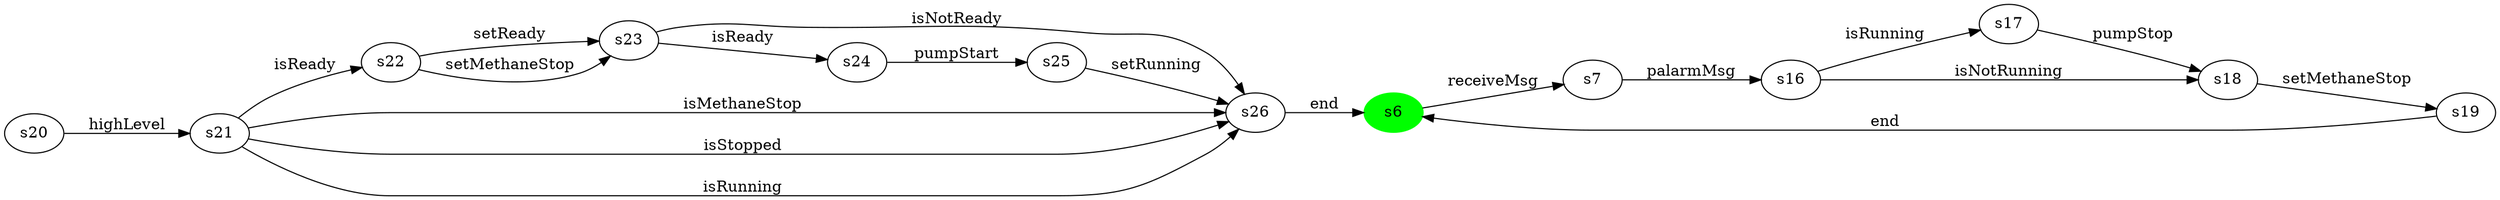 digraph G {
rankdir=LR;
state0[ label = "s6", style=filled, color=green ];
state0 -> state1 [ label=" receiveMsg " ];
state1 [ label = "s7" ];
state1 -> state2 [ label=" palarmMsg " ];
state3 [ label = "s20" ];
state3 -> state4 [ label=" highLevel " ];
state5 [ label = "s22" ];
state5 -> state6 [ label=" setReady " ];
state5 -> state6 [ label=" setMethaneStop " ];
state4 [ label = "s21" ];
state4 -> state7 [ label=" isMethaneStop " ];
state4 -> state7 [ label=" isStopped " ];
state4 -> state7 [ label=" isRunning " ];
state4 -> state5 [ label=" isReady " ];
state8 [ label = "s24" ];
state8 -> state9 [ label=" pumpStart " ];
state6 [ label = "s23" ];
state6 -> state7 [ label=" isNotReady " ];
state6 -> state8 [ label=" isReady " ];
state7 [ label = "s26" ];
state7 -> state0 [ label=" end " ];
state9 [ label = "s25" ];
state9 -> state7 [ label=" setRunning " ];
state10 [ label = "s17" ];
state10 -> state11 [ label=" pumpStop " ];
state2 [ label = "s16" ];
state2 -> state11 [ label=" isNotRunning " ];
state2 -> state10 [ label=" isRunning " ];
state12 [ label = "s19" ];
state12 -> state0 [ label=" end " ];
state11 [ label = "s18" ];
state11 -> state12 [ label=" setMethaneStop " ];
}
